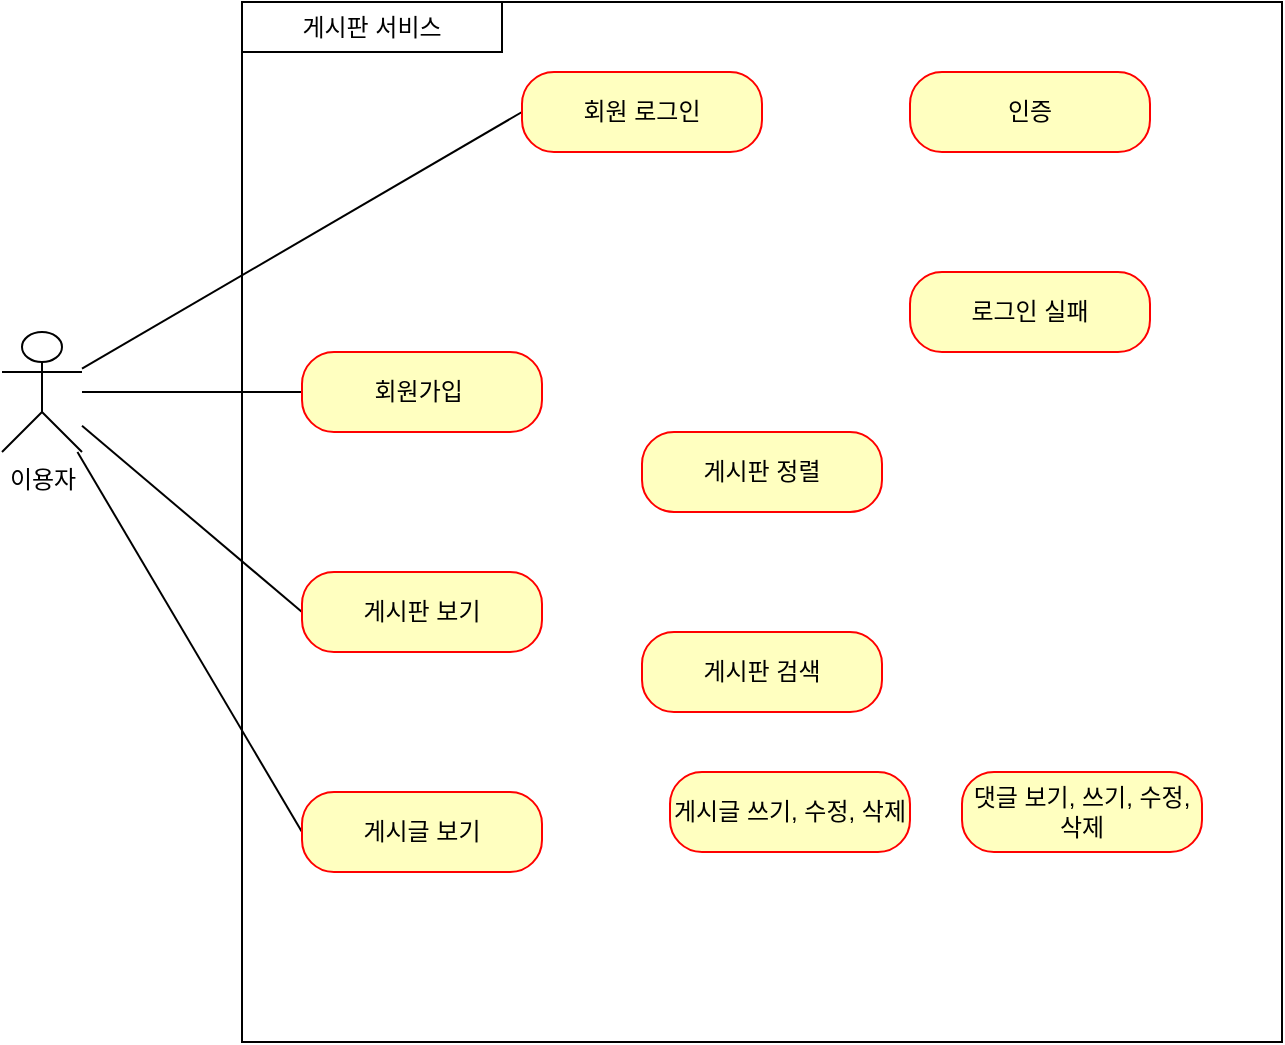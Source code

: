 <mxfile version="21.2.9" type="github">
  <diagram name="페이지-1" id="IvdWjdjEU8LTCJ5kd1bt">
    <mxGraphModel dx="1050" dy="573" grid="1" gridSize="10" guides="1" tooltips="1" connect="1" arrows="1" fold="1" page="1" pageScale="1" pageWidth="827" pageHeight="1169" math="0" shadow="0">
      <root>
        <mxCell id="0" />
        <mxCell id="1" parent="0" />
        <mxCell id="AzRHre1vo73TEOt4fnoN-1" value="" style="whiteSpace=wrap;html=1;aspect=fixed;" parent="1" vertex="1">
          <mxGeometry x="140" y="65" width="520" height="520" as="geometry" />
        </mxCell>
        <mxCell id="AzRHre1vo73TEOt4fnoN-2" value="이용자&lt;br&gt;" style="shape=umlActor;verticalLabelPosition=bottom;verticalAlign=top;html=1;outlineConnect=0;" parent="1" vertex="1">
          <mxGeometry x="20" y="230" width="40" height="60" as="geometry" />
        </mxCell>
        <mxCell id="AzRHre1vo73TEOt4fnoN-6" value="게시판 서비스" style="rounded=0;whiteSpace=wrap;html=1;" parent="1" vertex="1">
          <mxGeometry x="140" y="65" width="130" height="25" as="geometry" />
        </mxCell>
        <mxCell id="cojhSrveMbERsxnsbD1B-8" style="rounded=0;orthogonalLoop=1;jettySize=auto;html=1;exitX=0;exitY=0.5;exitDx=0;exitDy=0;startArrow=none;startFill=0;endArrow=none;endFill=0;" parent="1" source="cojhSrveMbERsxnsbD1B-2" target="AzRHre1vo73TEOt4fnoN-2" edge="1">
          <mxGeometry relative="1" as="geometry" />
        </mxCell>
        <mxCell id="cojhSrveMbERsxnsbD1B-2" value="회원 로그인" style="rounded=1;whiteSpace=wrap;html=1;arcSize=40;fontColor=#000000;fillColor=#ffffc0;strokeColor=#ff0000;" parent="1" vertex="1">
          <mxGeometry x="280" y="100" width="120" height="40" as="geometry" />
        </mxCell>
        <mxCell id="3MfcCZGVzHxcoG7Hpr1b-8" style="rounded=0;orthogonalLoop=1;jettySize=auto;html=1;exitX=0;exitY=0.5;exitDx=0;exitDy=0;endArrow=none;endFill=0;" edge="1" parent="1" source="cojhSrveMbERsxnsbD1B-4" target="AzRHre1vo73TEOt4fnoN-2">
          <mxGeometry relative="1" as="geometry" />
        </mxCell>
        <mxCell id="cojhSrveMbERsxnsbD1B-4" value="회원가입&amp;nbsp;" style="rounded=1;whiteSpace=wrap;html=1;arcSize=40;fontColor=#000000;fillColor=#ffffc0;strokeColor=#ff0000;" parent="1" vertex="1">
          <mxGeometry x="170" y="240" width="120" height="40" as="geometry" />
        </mxCell>
        <mxCell id="cojhSrveMbERsxnsbD1B-5" value="인증" style="rounded=1;whiteSpace=wrap;html=1;arcSize=40;fontColor=#000000;fillColor=#ffffc0;strokeColor=#ff0000;" parent="1" vertex="1">
          <mxGeometry x="474" y="100" width="120" height="40" as="geometry" />
        </mxCell>
        <mxCell id="3MfcCZGVzHxcoG7Hpr1b-9" style="rounded=0;orthogonalLoop=1;jettySize=auto;html=1;exitX=0;exitY=0.5;exitDx=0;exitDy=0;endArrow=none;endFill=0;" edge="1" parent="1" source="3MfcCZGVzHxcoG7Hpr1b-1" target="AzRHre1vo73TEOt4fnoN-2">
          <mxGeometry relative="1" as="geometry" />
        </mxCell>
        <mxCell id="3MfcCZGVzHxcoG7Hpr1b-1" value="게시판 보기" style="rounded=1;whiteSpace=wrap;html=1;arcSize=40;fontColor=#000000;fillColor=#ffffc0;strokeColor=#ff0000;" vertex="1" parent="1">
          <mxGeometry x="170" y="350" width="120" height="40" as="geometry" />
        </mxCell>
        <mxCell id="3MfcCZGVzHxcoG7Hpr1b-10" style="rounded=0;orthogonalLoop=1;jettySize=auto;html=1;exitX=0;exitY=0.5;exitDx=0;exitDy=0;endArrow=none;endFill=0;" edge="1" parent="1" source="3MfcCZGVzHxcoG7Hpr1b-2" target="AzRHre1vo73TEOt4fnoN-2">
          <mxGeometry relative="1" as="geometry" />
        </mxCell>
        <mxCell id="3MfcCZGVzHxcoG7Hpr1b-2" value="게시글 보기" style="rounded=1;whiteSpace=wrap;html=1;arcSize=40;fontColor=#000000;fillColor=#ffffc0;strokeColor=#ff0000;" vertex="1" parent="1">
          <mxGeometry x="170" y="460" width="120" height="40" as="geometry" />
        </mxCell>
        <mxCell id="3MfcCZGVzHxcoG7Hpr1b-3" value="로그인 실패" style="rounded=1;whiteSpace=wrap;html=1;arcSize=40;fontColor=#000000;fillColor=#ffffc0;strokeColor=#ff0000;" vertex="1" parent="1">
          <mxGeometry x="474" y="200" width="120" height="40" as="geometry" />
        </mxCell>
        <mxCell id="3MfcCZGVzHxcoG7Hpr1b-4" value="게시판 정렬" style="rounded=1;whiteSpace=wrap;html=1;arcSize=40;fontColor=#000000;fillColor=#ffffc0;strokeColor=#ff0000;" vertex="1" parent="1">
          <mxGeometry x="340" y="280" width="120" height="40" as="geometry" />
        </mxCell>
        <mxCell id="3MfcCZGVzHxcoG7Hpr1b-5" value="게시판 검색" style="rounded=1;whiteSpace=wrap;html=1;arcSize=40;fontColor=#000000;fillColor=#ffffc0;strokeColor=#ff0000;" vertex="1" parent="1">
          <mxGeometry x="340" y="380" width="120" height="40" as="geometry" />
        </mxCell>
        <mxCell id="3MfcCZGVzHxcoG7Hpr1b-6" value="게시글 쓰기, 수정, 삭제" style="rounded=1;whiteSpace=wrap;html=1;arcSize=40;fontColor=#000000;fillColor=#ffffc0;strokeColor=#ff0000;" vertex="1" parent="1">
          <mxGeometry x="354" y="450" width="120" height="40" as="geometry" />
        </mxCell>
        <mxCell id="3MfcCZGVzHxcoG7Hpr1b-7" value="댓글 보기, 쓰기, 수정, 삭제" style="rounded=1;whiteSpace=wrap;html=1;arcSize=40;fontColor=#000000;fillColor=#ffffc0;strokeColor=#ff0000;" vertex="1" parent="1">
          <mxGeometry x="500" y="450" width="120" height="40" as="geometry" />
        </mxCell>
      </root>
    </mxGraphModel>
  </diagram>
</mxfile>
